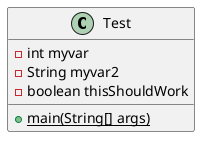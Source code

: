 @startuml test

class Test {
    - int myvar
    - String myvar2
    - boolean thisShouldWork
    {static} + main(String[] args)
}

@enduml
